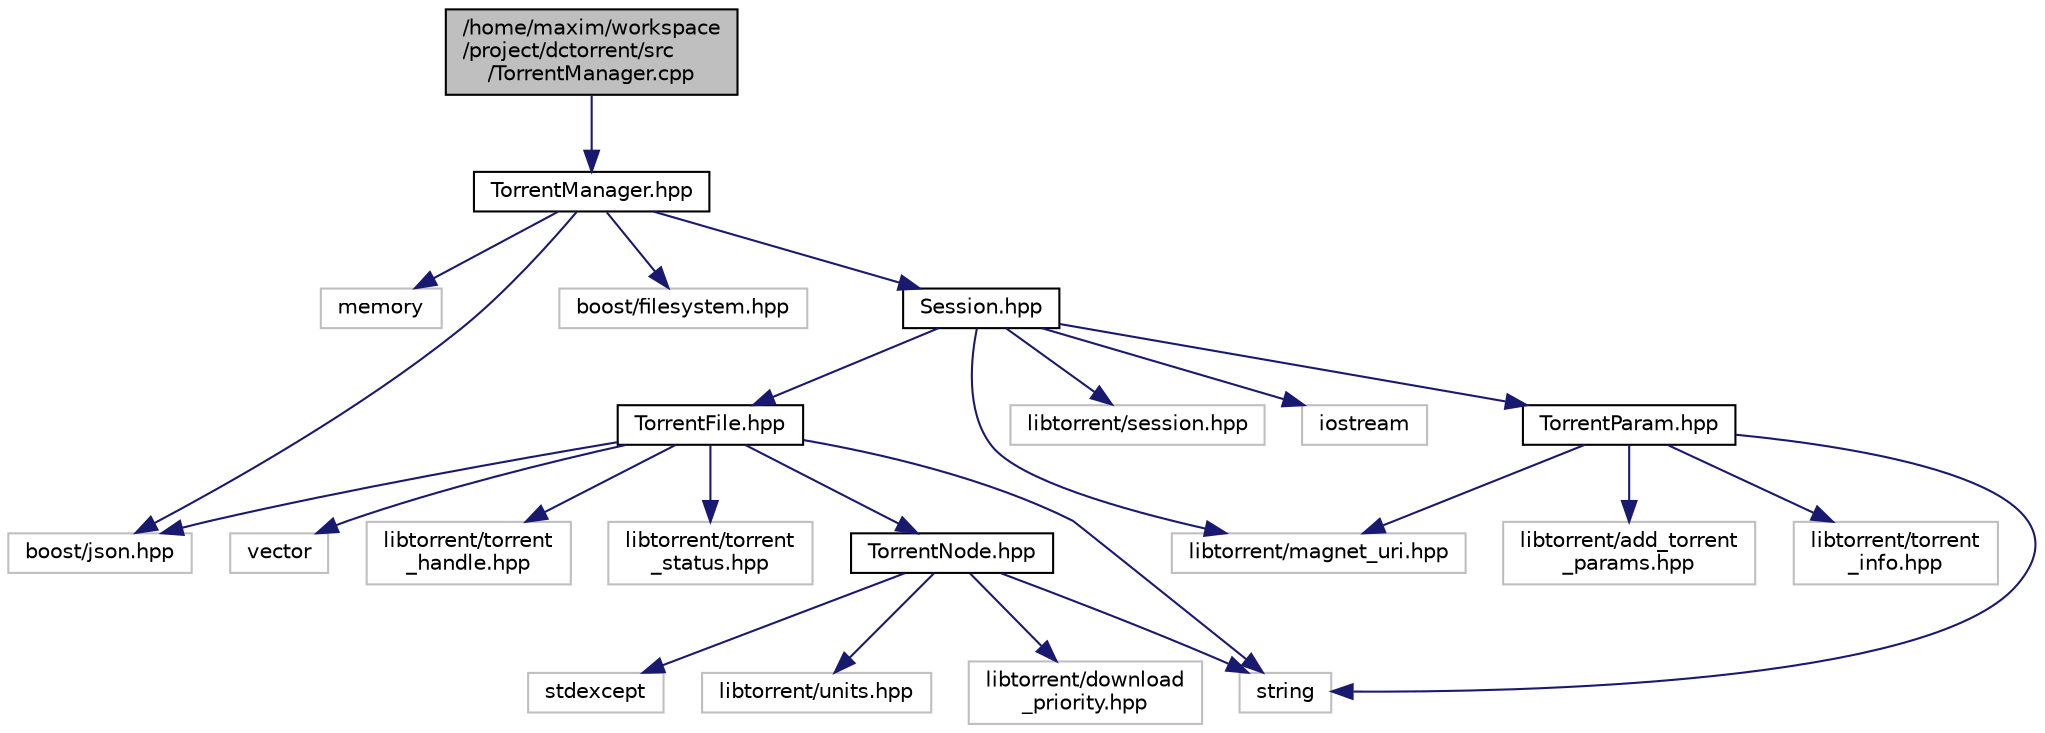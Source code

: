digraph "/home/maxim/workspace/project/dctorrent/src/TorrentManager.cpp"
{
  edge [fontname="Helvetica",fontsize="10",labelfontname="Helvetica",labelfontsize="10"];
  node [fontname="Helvetica",fontsize="10",shape=record];
  Node453 [label="/home/maxim/workspace\l/project/dctorrent/src\l/TorrentManager.cpp",height=0.2,width=0.4,color="black", fillcolor="grey75", style="filled", fontcolor="black"];
  Node453 -> Node454 [color="midnightblue",fontsize="10",style="solid",fontname="Helvetica"];
  Node454 [label="TorrentManager.hpp",height=0.2,width=0.4,color="black", fillcolor="white", style="filled",URL="$_torrent_manager_8hpp_source.html"];
  Node454 -> Node455 [color="midnightblue",fontsize="10",style="solid",fontname="Helvetica"];
  Node455 [label="memory",height=0.2,width=0.4,color="grey75", fillcolor="white", style="filled"];
  Node454 -> Node456 [color="midnightblue",fontsize="10",style="solid",fontname="Helvetica"];
  Node456 [label="boost/json.hpp",height=0.2,width=0.4,color="grey75", fillcolor="white", style="filled"];
  Node454 -> Node457 [color="midnightblue",fontsize="10",style="solid",fontname="Helvetica"];
  Node457 [label="boost/filesystem.hpp",height=0.2,width=0.4,color="grey75", fillcolor="white", style="filled"];
  Node454 -> Node458 [color="midnightblue",fontsize="10",style="solid",fontname="Helvetica"];
  Node458 [label="Session.hpp",height=0.2,width=0.4,color="black", fillcolor="white", style="filled",URL="$_session_8hpp_source.html"];
  Node458 -> Node459 [color="midnightblue",fontsize="10",style="solid",fontname="Helvetica"];
  Node459 [label="TorrentParam.hpp",height=0.2,width=0.4,color="black", fillcolor="white", style="filled",URL="$_torrent_param_8hpp_source.html"];
  Node459 -> Node460 [color="midnightblue",fontsize="10",style="solid",fontname="Helvetica"];
  Node460 [label="string",height=0.2,width=0.4,color="grey75", fillcolor="white", style="filled"];
  Node459 -> Node461 [color="midnightblue",fontsize="10",style="solid",fontname="Helvetica"];
  Node461 [label="libtorrent/add_torrent\l_params.hpp",height=0.2,width=0.4,color="grey75", fillcolor="white", style="filled"];
  Node459 -> Node462 [color="midnightblue",fontsize="10",style="solid",fontname="Helvetica"];
  Node462 [label="libtorrent/torrent\l_info.hpp",height=0.2,width=0.4,color="grey75", fillcolor="white", style="filled"];
  Node459 -> Node463 [color="midnightblue",fontsize="10",style="solid",fontname="Helvetica"];
  Node463 [label="libtorrent/magnet_uri.hpp",height=0.2,width=0.4,color="grey75", fillcolor="white", style="filled"];
  Node458 -> Node464 [color="midnightblue",fontsize="10",style="solid",fontname="Helvetica"];
  Node464 [label="TorrentFile.hpp",height=0.2,width=0.4,color="black", fillcolor="white", style="filled",URL="$_torrent_file_8hpp_source.html"];
  Node464 -> Node465 [color="midnightblue",fontsize="10",style="solid",fontname="Helvetica"];
  Node465 [label="vector",height=0.2,width=0.4,color="grey75", fillcolor="white", style="filled"];
  Node464 -> Node460 [color="midnightblue",fontsize="10",style="solid",fontname="Helvetica"];
  Node464 -> Node466 [color="midnightblue",fontsize="10",style="solid",fontname="Helvetica"];
  Node466 [label="libtorrent/torrent\l_handle.hpp",height=0.2,width=0.4,color="grey75", fillcolor="white", style="filled"];
  Node464 -> Node467 [color="midnightblue",fontsize="10",style="solid",fontname="Helvetica"];
  Node467 [label="libtorrent/torrent\l_status.hpp",height=0.2,width=0.4,color="grey75", fillcolor="white", style="filled"];
  Node464 -> Node468 [color="midnightblue",fontsize="10",style="solid",fontname="Helvetica"];
  Node468 [label="TorrentNode.hpp",height=0.2,width=0.4,color="black", fillcolor="white", style="filled",URL="$_torrent_node_8hpp_source.html"];
  Node468 -> Node460 [color="midnightblue",fontsize="10",style="solid",fontname="Helvetica"];
  Node468 -> Node469 [color="midnightblue",fontsize="10",style="solid",fontname="Helvetica"];
  Node469 [label="stdexcept",height=0.2,width=0.4,color="grey75", fillcolor="white", style="filled"];
  Node468 -> Node470 [color="midnightblue",fontsize="10",style="solid",fontname="Helvetica"];
  Node470 [label="libtorrent/units.hpp",height=0.2,width=0.4,color="grey75", fillcolor="white", style="filled"];
  Node468 -> Node471 [color="midnightblue",fontsize="10",style="solid",fontname="Helvetica"];
  Node471 [label="libtorrent/download\l_priority.hpp",height=0.2,width=0.4,color="grey75", fillcolor="white", style="filled"];
  Node464 -> Node456 [color="midnightblue",fontsize="10",style="solid",fontname="Helvetica"];
  Node458 -> Node472 [color="midnightblue",fontsize="10",style="solid",fontname="Helvetica"];
  Node472 [label="libtorrent/session.hpp",height=0.2,width=0.4,color="grey75", fillcolor="white", style="filled"];
  Node458 -> Node463 [color="midnightblue",fontsize="10",style="solid",fontname="Helvetica"];
  Node458 -> Node473 [color="midnightblue",fontsize="10",style="solid",fontname="Helvetica"];
  Node473 [label="iostream",height=0.2,width=0.4,color="grey75", fillcolor="white", style="filled"];
}
